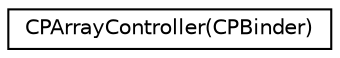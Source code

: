 digraph "Graphical Class Hierarchy"
{
  edge [fontname="Helvetica",fontsize="10",labelfontname="Helvetica",labelfontsize="10"];
  node [fontname="Helvetica",fontsize="10",shape=record];
  rankdir="LR";
  Node1 [label="CPArrayController(CPBinder)",height=0.2,width=0.4,color="black", fillcolor="white", style="filled",URL="$category_c_p_array_controller_07_c_p_binder_08.html"];
}
